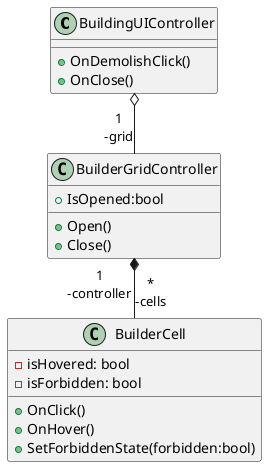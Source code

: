 @startuml
class BuildingUIController{
    +OnDemolishClick()
    +OnClose()
    
}

class BuilderGridController{
    +IsOpened:bool
    +Open()
    +Close()
}

class BuilderCell{
    -isHovered: bool
    -isForbidden: bool
    +OnClick()
    +OnHover()
    +SetForbiddenState(forbidden:bool)
}

BuilderGridController "1\n-controller" *-- "*\n-cells" BuilderCell

BuildingUIController  o-- "1\n-grid" BuilderGridController

@enduml
